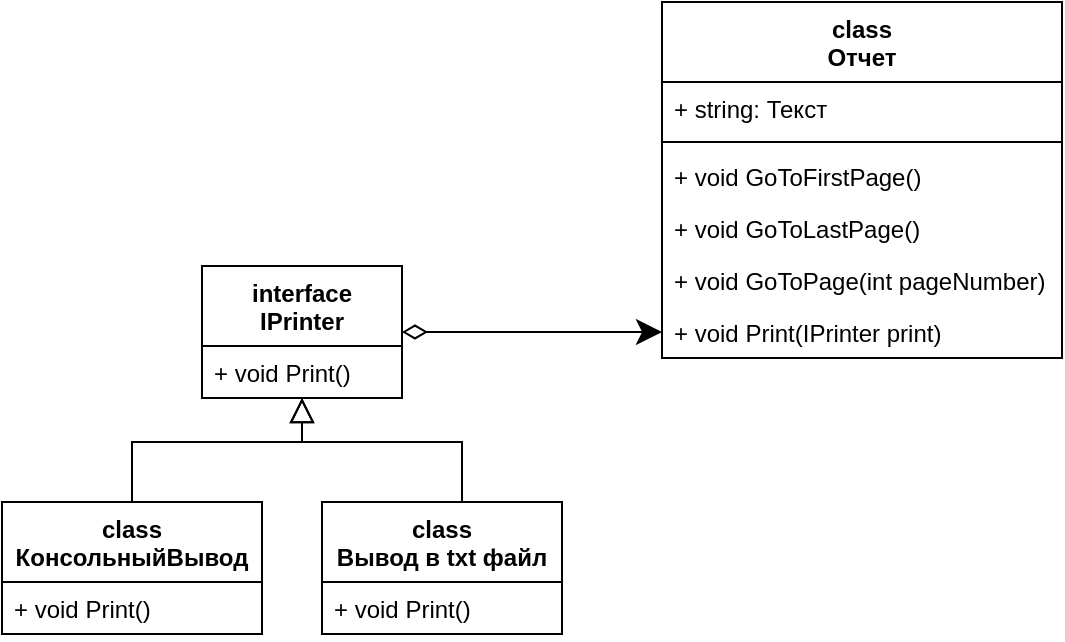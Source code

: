 <mxfile version="15.5.9" type="device"><diagram id="GoPoKcm0wN72xMJ4OF7P" name="Page-1"><mxGraphModel dx="1185" dy="588" grid="1" gridSize="10" guides="1" tooltips="1" connect="1" arrows="1" fold="1" page="1" pageScale="1" pageWidth="827" pageHeight="1169" math="0" shadow="0"><root><mxCell id="0"/><mxCell id="1" parent="0"/><mxCell id="Of6VfkHALRES9k-JSlKi-1" value="class&#10;Отчет" style="swimlane;fontStyle=1;align=center;verticalAlign=top;childLayout=stackLayout;horizontal=1;startSize=40;horizontalStack=0;resizeParent=1;resizeParentMax=0;resizeLast=0;collapsible=1;marginBottom=0;" vertex="1" parent="1"><mxGeometry x="370" y="100" width="200" height="178" as="geometry"/></mxCell><mxCell id="Of6VfkHALRES9k-JSlKi-2" value="+ string: Текст" style="text;strokeColor=none;fillColor=none;align=left;verticalAlign=top;spacingLeft=4;spacingRight=4;overflow=hidden;rotatable=0;points=[[0,0.5],[1,0.5]];portConstraint=eastwest;" vertex="1" parent="Of6VfkHALRES9k-JSlKi-1"><mxGeometry y="40" width="200" height="26" as="geometry"/></mxCell><mxCell id="Of6VfkHALRES9k-JSlKi-3" value="" style="line;strokeWidth=1;fillColor=none;align=left;verticalAlign=middle;spacingTop=-1;spacingLeft=3;spacingRight=3;rotatable=0;labelPosition=right;points=[];portConstraint=eastwest;" vertex="1" parent="Of6VfkHALRES9k-JSlKi-1"><mxGeometry y="66" width="200" height="8" as="geometry"/></mxCell><mxCell id="Of6VfkHALRES9k-JSlKi-4" value="+ void GoToFirstPage()" style="text;strokeColor=none;fillColor=none;align=left;verticalAlign=top;spacingLeft=4;spacingRight=4;overflow=hidden;rotatable=0;points=[[0,0.5],[1,0.5]];portConstraint=eastwest;" vertex="1" parent="Of6VfkHALRES9k-JSlKi-1"><mxGeometry y="74" width="200" height="26" as="geometry"/></mxCell><mxCell id="Of6VfkHALRES9k-JSlKi-7" value="+ void GoToLastPage()" style="text;strokeColor=none;fillColor=none;align=left;verticalAlign=top;spacingLeft=4;spacingRight=4;overflow=hidden;rotatable=0;points=[[0,0.5],[1,0.5]];portConstraint=eastwest;" vertex="1" parent="Of6VfkHALRES9k-JSlKi-1"><mxGeometry y="100" width="200" height="26" as="geometry"/></mxCell><mxCell id="Of6VfkHALRES9k-JSlKi-8" value="+ void GoToPage(int pageNumber)" style="text;strokeColor=none;fillColor=none;align=left;verticalAlign=top;spacingLeft=4;spacingRight=4;overflow=hidden;rotatable=0;points=[[0,0.5],[1,0.5]];portConstraint=eastwest;" vertex="1" parent="Of6VfkHALRES9k-JSlKi-1"><mxGeometry y="126" width="200" height="26" as="geometry"/></mxCell><mxCell id="Of6VfkHALRES9k-JSlKi-9" value="+ void Print(IPrinter print)" style="text;strokeColor=none;fillColor=none;align=left;verticalAlign=top;spacingLeft=4;spacingRight=4;overflow=hidden;rotatable=0;points=[[0,0.5],[1,0.5]];portConstraint=eastwest;" vertex="1" parent="Of6VfkHALRES9k-JSlKi-1"><mxGeometry y="152" width="200" height="26" as="geometry"/></mxCell><mxCell id="Of6VfkHALRES9k-JSlKi-39" style="edgeStyle=orthogonalEdgeStyle;rounded=0;orthogonalLoop=1;jettySize=auto;html=1;entryX=0;entryY=0.5;entryDx=0;entryDy=0;startArrow=diamondThin;startFill=0;endSize=10;startSize=10;" edge="1" parent="1" source="Of6VfkHALRES9k-JSlKi-17" target="Of6VfkHALRES9k-JSlKi-9"><mxGeometry relative="1" as="geometry"/></mxCell><mxCell id="Of6VfkHALRES9k-JSlKi-42" style="edgeStyle=orthogonalEdgeStyle;rounded=0;orthogonalLoop=1;jettySize=auto;html=1;startArrow=none;startFill=0;endArrow=block;endFill=0;startSize=10;endSize=10;exitX=0.5;exitY=0;exitDx=0;exitDy=0;" edge="1" parent="1" source="Of6VfkHALRES9k-JSlKi-24" target="Of6VfkHALRES9k-JSlKi-17"><mxGeometry relative="1" as="geometry"><Array as="points"><mxPoint x="105" y="320"/><mxPoint x="190" y="320"/></Array></mxGeometry></mxCell><mxCell id="Of6VfkHALRES9k-JSlKi-43" style="edgeStyle=orthogonalEdgeStyle;rounded=0;orthogonalLoop=1;jettySize=auto;html=1;startArrow=none;startFill=0;endArrow=block;endFill=0;startSize=10;endSize=10;exitX=0.5;exitY=0;exitDx=0;exitDy=0;" edge="1" parent="1" source="Of6VfkHALRES9k-JSlKi-31" target="Of6VfkHALRES9k-JSlKi-17"><mxGeometry relative="1" as="geometry"><Array as="points"><mxPoint x="270" y="350"/><mxPoint x="270" y="320"/><mxPoint x="190" y="320"/></Array></mxGeometry></mxCell><mxCell id="Of6VfkHALRES9k-JSlKi-17" value="interface&#10;IPrinter" style="swimlane;fontStyle=1;align=center;verticalAlign=top;childLayout=stackLayout;horizontal=1;startSize=40;horizontalStack=0;resizeParent=1;resizeParentMax=0;resizeLast=0;collapsible=1;marginBottom=0;" vertex="1" parent="1"><mxGeometry x="140" y="232" width="100" height="66" as="geometry"/></mxCell><mxCell id="Of6VfkHALRES9k-JSlKi-23" value="+ void Print()" style="text;strokeColor=none;fillColor=none;align=left;verticalAlign=top;spacingLeft=4;spacingRight=4;overflow=hidden;rotatable=0;points=[[0,0.5],[1,0.5]];portConstraint=eastwest;" vertex="1" parent="Of6VfkHALRES9k-JSlKi-17"><mxGeometry y="40" width="100" height="26" as="geometry"/></mxCell><mxCell id="Of6VfkHALRES9k-JSlKi-24" value="class&#10;КонсольныйВывод" style="swimlane;fontStyle=1;align=center;verticalAlign=top;childLayout=stackLayout;horizontal=1;startSize=40;horizontalStack=0;resizeParent=1;resizeParentMax=0;resizeLast=0;collapsible=1;marginBottom=0;" vertex="1" parent="1"><mxGeometry x="40" y="350" width="130" height="66" as="geometry"/></mxCell><mxCell id="Of6VfkHALRES9k-JSlKi-30" value="+ void Print()" style="text;strokeColor=none;fillColor=none;align=left;verticalAlign=top;spacingLeft=4;spacingRight=4;overflow=hidden;rotatable=0;points=[[0,0.5],[1,0.5]];portConstraint=eastwest;" vertex="1" parent="Of6VfkHALRES9k-JSlKi-24"><mxGeometry y="40" width="130" height="26" as="geometry"/></mxCell><mxCell id="Of6VfkHALRES9k-JSlKi-31" value="class&#10;Вывод в txt файл" style="swimlane;fontStyle=1;align=center;verticalAlign=top;childLayout=stackLayout;horizontal=1;startSize=40;horizontalStack=0;resizeParent=1;resizeParentMax=0;resizeLast=0;collapsible=1;marginBottom=0;" vertex="1" parent="1"><mxGeometry x="200" y="350" width="120" height="66" as="geometry"/></mxCell><mxCell id="Of6VfkHALRES9k-JSlKi-37" value="+ void Print()" style="text;strokeColor=none;fillColor=none;align=left;verticalAlign=top;spacingLeft=4;spacingRight=4;overflow=hidden;rotatable=0;points=[[0,0.5],[1,0.5]];portConstraint=eastwest;" vertex="1" parent="Of6VfkHALRES9k-JSlKi-31"><mxGeometry y="40" width="120" height="26" as="geometry"/></mxCell></root></mxGraphModel></diagram></mxfile>